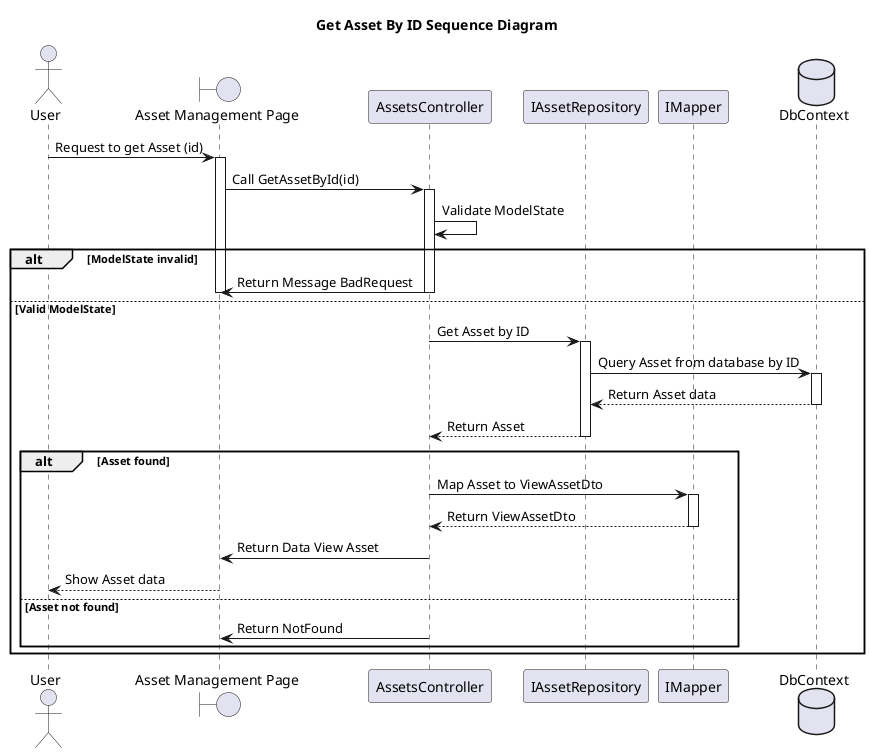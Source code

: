 @startuml
skinparam classAttributeIconSize 0
Title Get Asset By ID Sequence Diagram

actor "User" as U
boundary "Asset Management Page" as PPage
participant "AssetsController" as AssetsController
participant "IAssetRepository" as IAssetRepo
participant "IMapper" as Mapper
database "DbContext" as DbContext

U -> PPage : Request to get Asset (id)
activate PPage

PPage -> AssetsController : Call GetAssetById(id)
activate AssetsController

AssetsController -> AssetsController : Validate ModelState
alt ModelState invalid
    AssetsController -> PPage : Return Message BadRequest
    deactivate PPage
    deactivate AssetsController
else Valid ModelState
    AssetsController -> IAssetRepo : Get Asset by ID
    activate IAssetRepo
    IAssetRepo -> DbContext : Query Asset from database by ID
    activate DbContext
    DbContext --> IAssetRepo : Return Asset data
    deactivate DbContext
    IAssetRepo --> AssetsController : Return Asset
    deactivate IAssetRepo

    alt Asset found
        AssetsController -> Mapper : Map Asset to ViewAssetDto
        activate Mapper
        Mapper --> AssetsController : Return ViewAssetDto
        deactivate Mapper
        AssetsController -> PPage : Return Data View Asset
        deactivate AssetsController
        PPage --> U : Show Asset data
        deactivate PPage
    else Asset not found
        AssetsController -> PPage : Return NotFound
        deactivate PPage
        deactivate AssetsController
    end
end

@enduml
